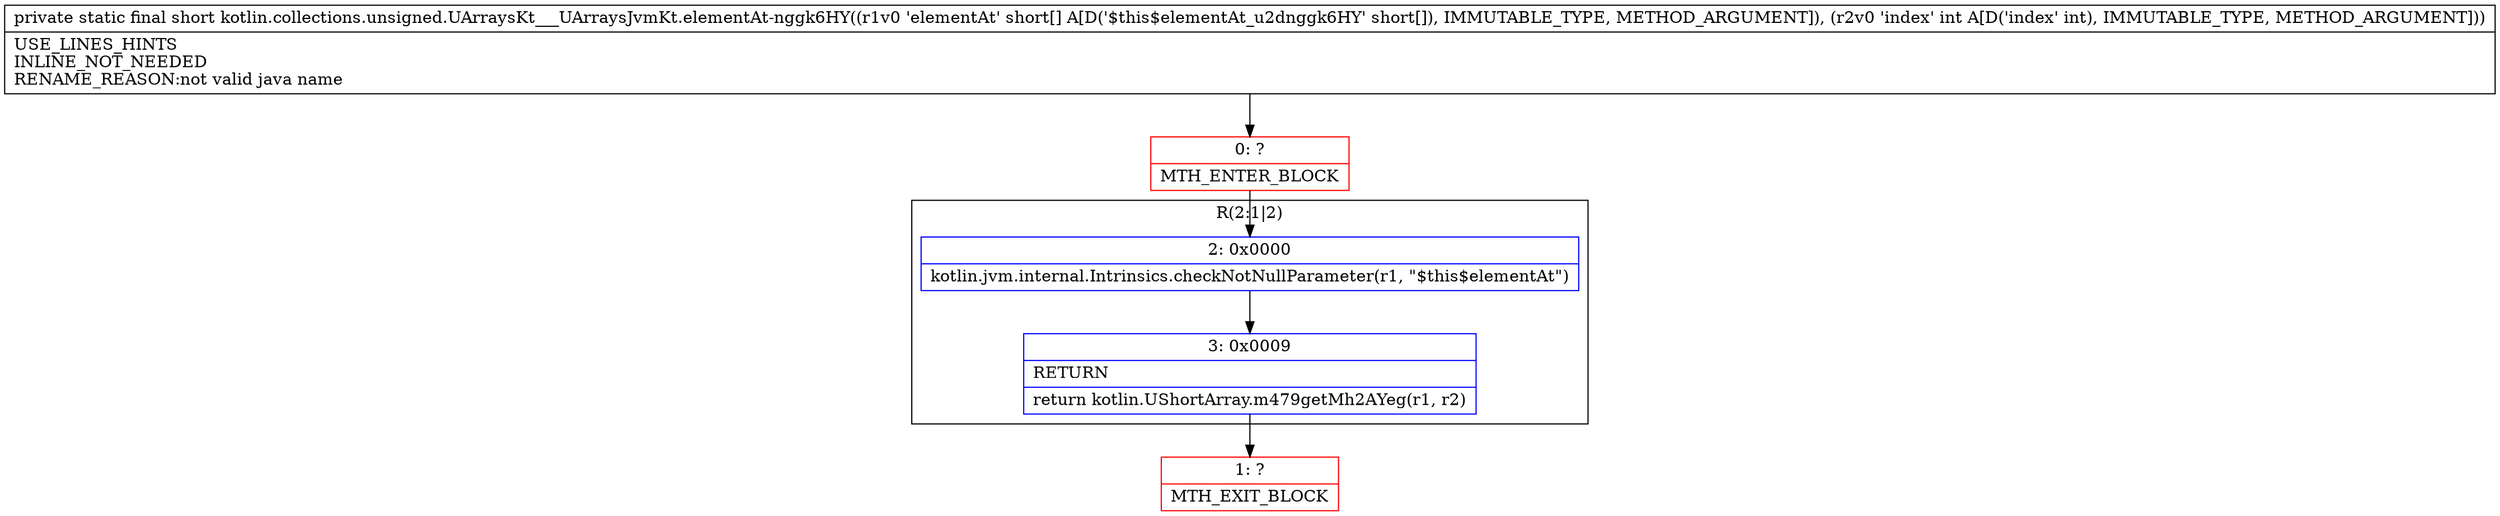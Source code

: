 digraph "CFG forkotlin.collections.unsigned.UArraysKt___UArraysJvmKt.elementAt\-nggk6HY([SI)S" {
subgraph cluster_Region_1075057016 {
label = "R(2:1|2)";
node [shape=record,color=blue];
Node_2 [shape=record,label="{2\:\ 0x0000|kotlin.jvm.internal.Intrinsics.checkNotNullParameter(r1, \"$this$elementAt\")\l}"];
Node_3 [shape=record,label="{3\:\ 0x0009|RETURN\l|return kotlin.UShortArray.m479getMh2AYeg(r1, r2)\l}"];
}
Node_0 [shape=record,color=red,label="{0\:\ ?|MTH_ENTER_BLOCK\l}"];
Node_1 [shape=record,color=red,label="{1\:\ ?|MTH_EXIT_BLOCK\l}"];
MethodNode[shape=record,label="{private static final short kotlin.collections.unsigned.UArraysKt___UArraysJvmKt.elementAt\-nggk6HY((r1v0 'elementAt' short[] A[D('$this$elementAt_u2dnggk6HY' short[]), IMMUTABLE_TYPE, METHOD_ARGUMENT]), (r2v0 'index' int A[D('index' int), IMMUTABLE_TYPE, METHOD_ARGUMENT]))  | USE_LINES_HINTS\lINLINE_NOT_NEEDED\lRENAME_REASON:not valid java name\l}"];
MethodNode -> Node_0;Node_2 -> Node_3;
Node_3 -> Node_1;
Node_0 -> Node_2;
}

